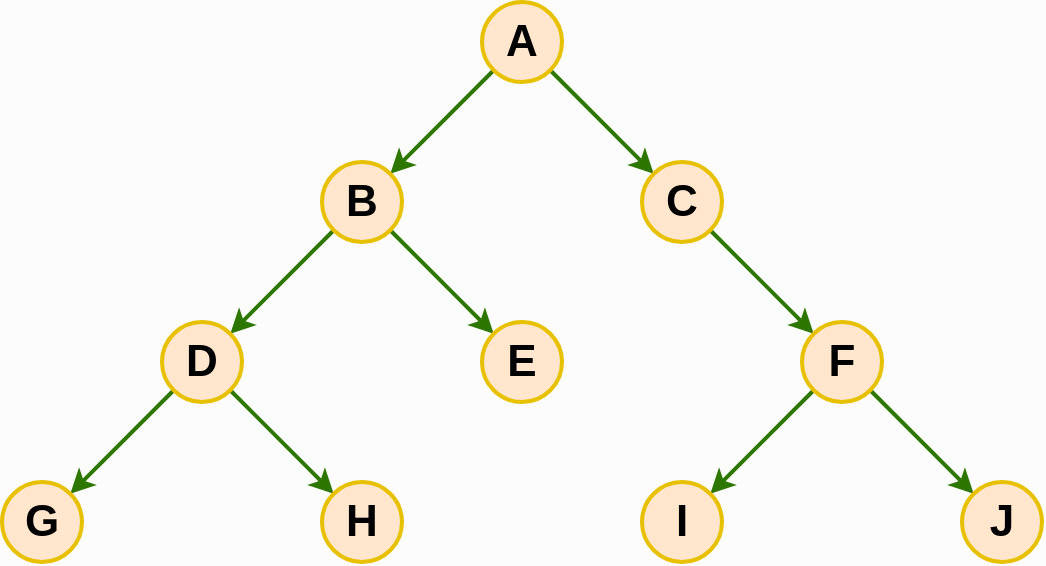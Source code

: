 <mxfile>
    <diagram id="BP0s1PqeJ8omsrFhGxX3" name="Page-1">
        <mxGraphModel dx="1168" dy="560" grid="1" gridSize="10" guides="1" tooltips="1" connect="1" arrows="1" fold="1" page="1" pageScale="1" pageWidth="850" pageHeight="1100" background="#FCFCFC" math="0" shadow="0">
            <root>
                <mxCell id="0"/>
                <mxCell id="1" parent="0"/>
                <mxCell id="48" style="edgeStyle=none;html=1;entryX=1;entryY=0;entryDx=0;entryDy=0;fontSize=22;fontColor=#000000;strokeColor=#2D7600;strokeWidth=2;exitX=0;exitY=1;exitDx=0;exitDy=0;fillColor=#60a917;" edge="1" parent="1" source="44" target="45">
                    <mxGeometry relative="1" as="geometry"/>
                </mxCell>
                <mxCell id="49" style="edgeStyle=none;html=1;exitX=1;exitY=1;exitDx=0;exitDy=0;entryX=0;entryY=0;entryDx=0;entryDy=0;strokeColor=#2D7600;strokeWidth=2;fontSize=22;fontColor=#000000;fillColor=#60a917;" edge="1" parent="1" source="44" target="46">
                    <mxGeometry relative="1" as="geometry"/>
                </mxCell>
                <mxCell id="44" value="&lt;font color=&quot;#000000&quot; style=&quot;font-size: 22px;&quot;&gt;A&lt;/font&gt;" style="ellipse;whiteSpace=wrap;html=1;aspect=fixed;labelBackgroundColor=#FFE6CC;labelBorderColor=none;fillColor=#FFE6CC;strokeColor=#E7C000;strokeWidth=2;fontSize=22;fontStyle=1" vertex="1" parent="1">
                    <mxGeometry x="260" y="100" width="40" height="40" as="geometry"/>
                </mxCell>
                <mxCell id="51" style="edgeStyle=none;html=1;exitX=0;exitY=1;exitDx=0;exitDy=0;entryX=1;entryY=0;entryDx=0;entryDy=0;strokeColor=#2D7600;strokeWidth=2;fontSize=22;fontColor=#000000;fillColor=#60a917;" edge="1" parent="1" source="45" target="47">
                    <mxGeometry relative="1" as="geometry"/>
                </mxCell>
                <mxCell id="54" style="edgeStyle=none;html=1;exitX=1;exitY=1;exitDx=0;exitDy=0;entryX=0;entryY=0;entryDx=0;entryDy=0;strokeColor=#2D7600;strokeWidth=2;fontSize=22;fontColor=#000000;fillColor=#60a917;" edge="1" parent="1" source="45" target="52">
                    <mxGeometry relative="1" as="geometry"/>
                </mxCell>
                <mxCell id="45" value="&lt;font color=&quot;#000000&quot; style=&quot;font-size: 22px;&quot;&gt;B&lt;/font&gt;" style="ellipse;whiteSpace=wrap;html=1;aspect=fixed;labelBackgroundColor=#FFE6CC;labelBorderColor=none;fillColor=#FFE6CC;strokeColor=#E7C000;strokeWidth=2;fontSize=22;fontStyle=1;" vertex="1" parent="1">
                    <mxGeometry x="180" y="180" width="40" height="40" as="geometry"/>
                </mxCell>
                <mxCell id="57" style="edgeStyle=none;html=1;exitX=1;exitY=1;exitDx=0;exitDy=0;entryX=0;entryY=0;entryDx=0;entryDy=0;strokeColor=#2D7600;strokeWidth=2;fontSize=22;fontColor=#000000;fillColor=#60a917;" edge="1" parent="1" source="46" target="55">
                    <mxGeometry relative="1" as="geometry"/>
                </mxCell>
                <mxCell id="46" value="&lt;font color=&quot;#000000&quot; style=&quot;font-size: 22px;&quot;&gt;C&lt;/font&gt;" style="ellipse;whiteSpace=wrap;html=1;aspect=fixed;labelBackgroundColor=#FFE6CC;labelBorderColor=none;fillColor=#FFE6CC;strokeColor=#E7C000;strokeWidth=2;fontSize=22;fontStyle=1;" vertex="1" parent="1">
                    <mxGeometry x="340" y="180" width="40" height="40" as="geometry"/>
                </mxCell>
                <mxCell id="60" style="edgeStyle=none;html=1;exitX=0;exitY=1;exitDx=0;exitDy=0;entryX=1;entryY=0;entryDx=0;entryDy=0;strokeColor=#2D7600;strokeWidth=2;fontSize=22;fontColor=#000000;fillColor=#60a917;" edge="1" parent="1" source="47" target="58">
                    <mxGeometry relative="1" as="geometry"/>
                </mxCell>
                <mxCell id="62" style="edgeStyle=none;html=1;exitX=1;exitY=1;exitDx=0;exitDy=0;entryX=0;entryY=0;entryDx=0;entryDy=0;strokeColor=#2D7600;strokeWidth=2;fontSize=22;fontColor=#000000;fillColor=#60a917;" edge="1" parent="1" source="47" target="61">
                    <mxGeometry relative="1" as="geometry"/>
                </mxCell>
                <mxCell id="47" value="&lt;font color=&quot;#000000&quot; style=&quot;font-size: 22px;&quot;&gt;D&lt;/font&gt;" style="ellipse;whiteSpace=wrap;html=1;aspect=fixed;labelBackgroundColor=#FFE6CC;labelBorderColor=none;fillColor=#FFE6CC;strokeColor=#E7C000;strokeWidth=2;fontSize=22;fontStyle=1;" vertex="1" parent="1">
                    <mxGeometry x="100" y="260" width="40" height="40" as="geometry"/>
                </mxCell>
                <mxCell id="52" value="&lt;font color=&quot;#000000&quot; style=&quot;font-size: 22px;&quot;&gt;E&lt;/font&gt;" style="ellipse;whiteSpace=wrap;html=1;aspect=fixed;labelBackgroundColor=#FFE6CC;labelBorderColor=none;fillColor=#FFE6CC;strokeColor=#E7C000;strokeWidth=2;fontSize=22;fontStyle=1;" vertex="1" parent="1">
                    <mxGeometry x="260" y="260" width="40" height="40" as="geometry"/>
                </mxCell>
                <mxCell id="64" style="edgeStyle=none;html=1;exitX=0;exitY=1;exitDx=0;exitDy=0;entryX=1;entryY=0;entryDx=0;entryDy=0;strokeColor=#2D7600;strokeWidth=2;fontSize=22;fontColor=#000000;fillColor=#60a917;" edge="1" parent="1" source="55" target="63">
                    <mxGeometry relative="1" as="geometry"/>
                </mxCell>
                <mxCell id="66" style="edgeStyle=none;html=1;exitX=1;exitY=1;exitDx=0;exitDy=0;entryX=0;entryY=0;entryDx=0;entryDy=0;strokeColor=#2D7600;strokeWidth=2;fontSize=22;fontColor=#000000;fillColor=#60a917;" edge="1" parent="1" source="55" target="65">
                    <mxGeometry relative="1" as="geometry"/>
                </mxCell>
                <mxCell id="55" value="&lt;font color=&quot;#000000&quot; style=&quot;font-size: 22px;&quot;&gt;F&lt;/font&gt;" style="ellipse;whiteSpace=wrap;html=1;aspect=fixed;labelBackgroundColor=#FFE6CC;labelBorderColor=none;fillColor=#FFE6CC;strokeColor=#E7C000;strokeWidth=2;fontSize=22;fontStyle=1;" vertex="1" parent="1">
                    <mxGeometry x="420" y="260" width="40" height="40" as="geometry"/>
                </mxCell>
                <mxCell id="58" value="&lt;font color=&quot;#000000&quot;&gt;G&lt;/font&gt;" style="ellipse;whiteSpace=wrap;html=1;aspect=fixed;labelBackgroundColor=#FFE6CC;labelBorderColor=none;fillColor=#FFE6CC;strokeColor=#E7C000;strokeWidth=2;fontSize=22;fontStyle=1;" vertex="1" parent="1">
                    <mxGeometry x="20" y="340" width="40" height="40" as="geometry"/>
                </mxCell>
                <mxCell id="61" value="&lt;font color=&quot;#000000&quot; style=&quot;font-size: 22px;&quot;&gt;H&lt;/font&gt;" style="ellipse;whiteSpace=wrap;html=1;aspect=fixed;labelBackgroundColor=#FFE6CC;labelBorderColor=none;fillColor=#FFE6CC;strokeColor=#E7C000;strokeWidth=2;fontSize=22;fontStyle=1;" vertex="1" parent="1">
                    <mxGeometry x="180" y="340" width="40" height="40" as="geometry"/>
                </mxCell>
                <mxCell id="63" value="&lt;font color=&quot;#000000&quot; style=&quot;font-size: 22px;&quot;&gt;I&lt;/font&gt;" style="ellipse;whiteSpace=wrap;html=1;aspect=fixed;labelBackgroundColor=#FFE6CC;labelBorderColor=none;fillColor=#FFE6CC;strokeColor=#E7C000;strokeWidth=2;fontSize=22;fontStyle=1;" vertex="1" parent="1">
                    <mxGeometry x="340" y="340" width="40" height="40" as="geometry"/>
                </mxCell>
                <mxCell id="65" value="&lt;font color=&quot;#000000&quot; style=&quot;font-size: 22px;&quot;&gt;J&lt;/font&gt;" style="ellipse;whiteSpace=wrap;html=1;aspect=fixed;labelBackgroundColor=#FFE6CC;labelBorderColor=none;fillColor=#FFE6CC;strokeColor=#E7C000;strokeWidth=2;fontSize=22;fontStyle=1;" vertex="1" parent="1">
                    <mxGeometry x="500" y="340" width="40" height="40" as="geometry"/>
                </mxCell>
            </root>
        </mxGraphModel>
    </diagram>
</mxfile>